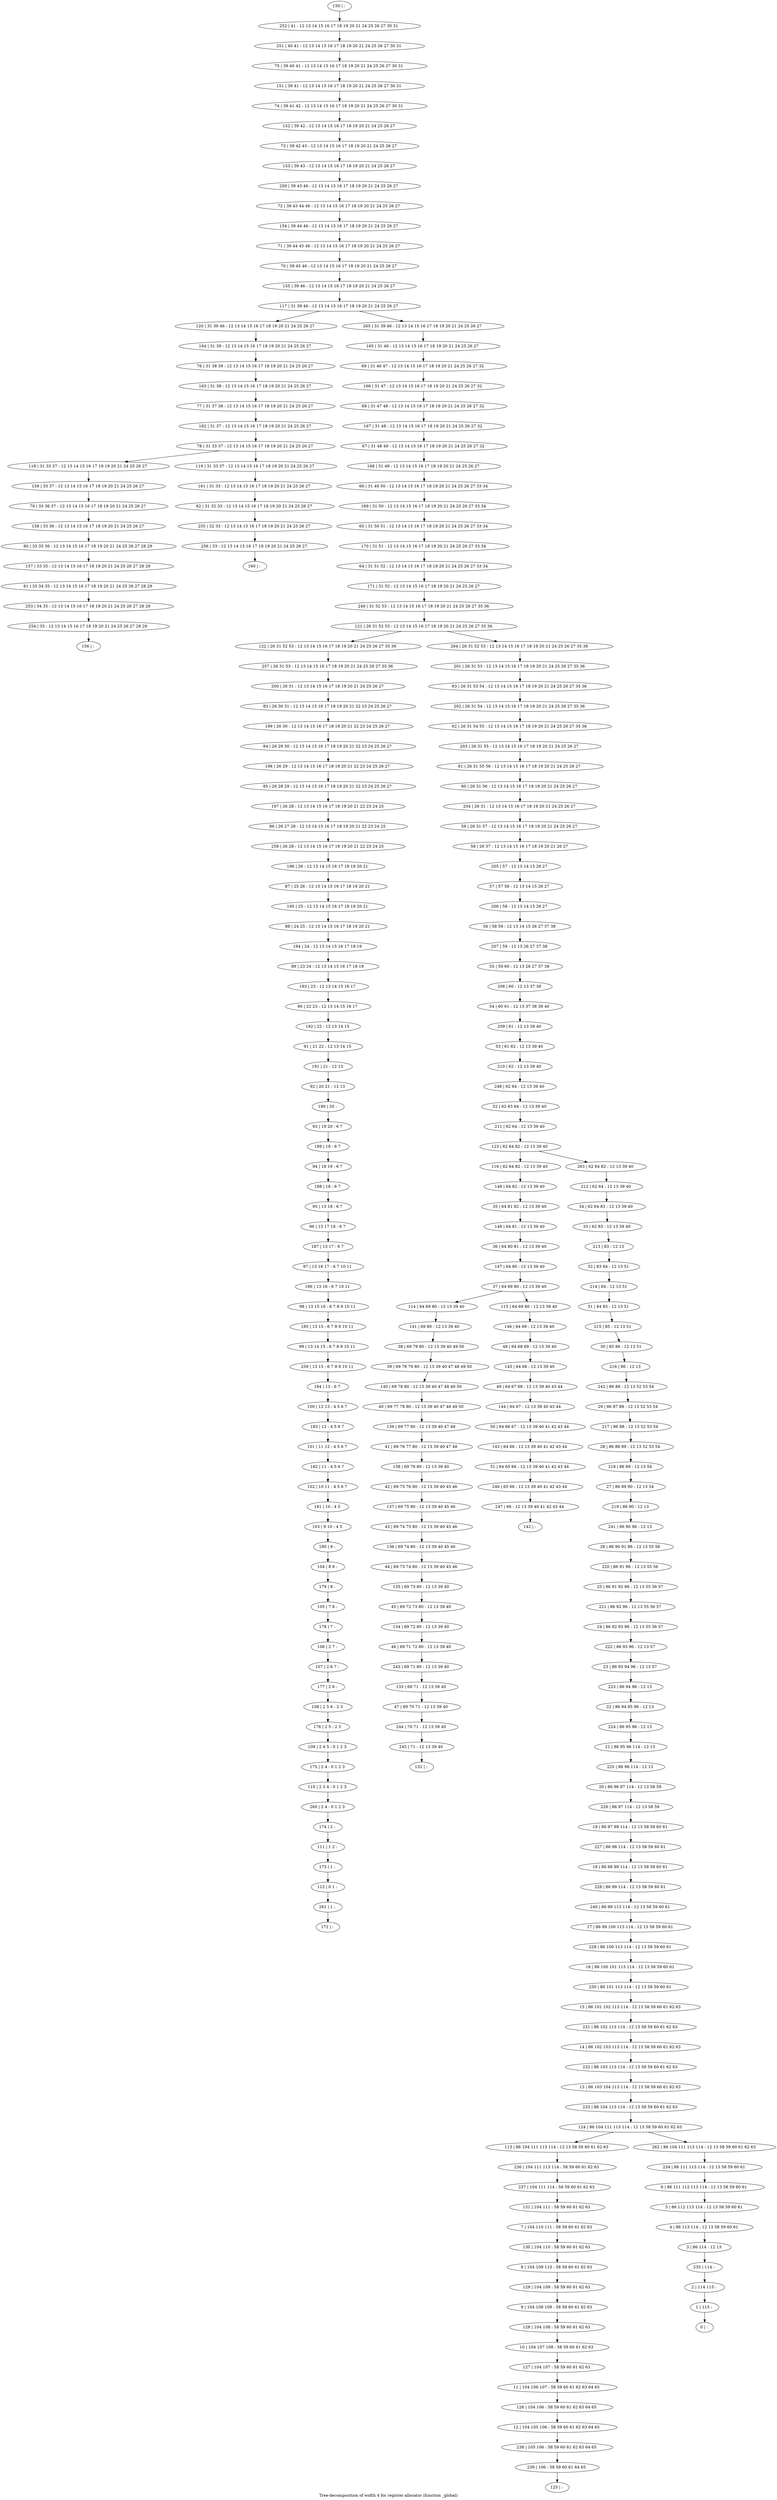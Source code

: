 digraph G {
graph [label="Tree-decomposition of width 4 for register allocator (function _global)"]
0[label="0 | : "];
1[label="1 | 115 : "];
2[label="2 | 114 115 : "];
3[label="3 | 86 114 : 12 13 "];
4[label="4 | 86 113 114 : 12 13 58 59 60 61 "];
5[label="5 | 86 112 113 114 : 12 13 58 59 60 61 "];
6[label="6 | 86 111 112 113 114 : 12 13 58 59 60 61 "];
7[label="7 | 104 110 111 : 58 59 60 61 62 63 "];
8[label="8 | 104 109 110 : 58 59 60 61 62 63 "];
9[label="9 | 104 108 109 : 58 59 60 61 62 63 "];
10[label="10 | 104 107 108 : 58 59 60 61 62 63 "];
11[label="11 | 104 106 107 : 58 59 60 61 62 63 64 65 "];
12[label="12 | 104 105 106 : 58 59 60 61 62 63 64 65 "];
13[label="13 | 86 103 104 113 114 : 12 13 58 59 60 61 62 63 "];
14[label="14 | 86 102 103 113 114 : 12 13 58 59 60 61 62 63 "];
15[label="15 | 86 101 102 113 114 : 12 13 58 59 60 61 62 63 "];
16[label="16 | 86 100 101 113 114 : 12 13 58 59 60 61 "];
17[label="17 | 86 99 100 113 114 : 12 13 58 59 60 61 "];
18[label="18 | 86 98 99 114 : 12 13 58 59 60 61 "];
19[label="19 | 86 97 98 114 : 12 13 58 59 60 61 "];
20[label="20 | 86 96 97 114 : 12 13 58 59 "];
21[label="21 | 86 95 96 114 : 12 13 "];
22[label="22 | 86 94 95 96 : 12 13 "];
23[label="23 | 86 93 94 96 : 12 13 57 "];
24[label="24 | 86 92 93 96 : 12 13 55 56 57 "];
25[label="25 | 86 91 92 96 : 12 13 55 56 57 "];
26[label="26 | 86 90 91 96 : 12 13 55 56 "];
27[label="27 | 86 89 90 : 12 13 54 "];
28[label="28 | 86 88 89 : 12 13 52 53 54 "];
29[label="29 | 86 87 88 : 12 13 52 53 54 "];
30[label="30 | 85 86 : 12 13 51 "];
31[label="31 | 84 85 : 12 13 51 "];
32[label="32 | 83 84 : 12 13 51 "];
33[label="33 | 62 83 : 12 13 39 40 "];
34[label="34 | 62 64 83 : 12 13 39 40 "];
35[label="35 | 64 81 82 : 12 13 39 40 "];
36[label="36 | 64 80 81 : 12 13 39 40 "];
37[label="37 | 64 69 80 : 12 13 39 40 "];
38[label="38 | 69 79 80 : 12 13 39 40 49 50 "];
39[label="39 | 69 78 79 80 : 12 13 39 40 47 48 49 50 "];
40[label="40 | 69 77 78 80 : 12 13 39 40 47 48 49 50 "];
41[label="41 | 69 76 77 80 : 12 13 39 40 47 48 "];
42[label="42 | 69 75 76 80 : 12 13 39 40 45 46 "];
43[label="43 | 69 74 75 80 : 12 13 39 40 45 46 "];
44[label="44 | 69 73 74 80 : 12 13 39 40 45 46 "];
45[label="45 | 69 72 73 80 : 12 13 39 40 "];
46[label="46 | 69 71 72 80 : 12 13 39 40 "];
47[label="47 | 69 70 71 : 12 13 39 40 "];
48[label="48 | 64 68 69 : 12 13 39 40 "];
49[label="49 | 64 67 68 : 12 13 39 40 43 44 "];
50[label="50 | 64 66 67 : 12 13 39 40 41 42 43 44 "];
51[label="51 | 64 65 66 : 12 13 39 40 41 42 43 44 "];
52[label="52 | 62 63 64 : 12 13 39 40 "];
53[label="53 | 61 62 : 12 13 39 40 "];
54[label="54 | 60 61 : 12 13 37 38 39 40 "];
55[label="55 | 59 60 : 12 13 26 27 37 38 "];
56[label="56 | 58 59 : 12 13 14 15 26 27 37 38 "];
57[label="57 | 57 58 : 12 13 14 15 26 27 "];
58[label="58 | 26 57 : 12 13 14 15 16 17 18 19 20 21 26 27 "];
59[label="59 | 26 31 57 : 12 13 14 15 16 17 18 19 20 21 24 25 26 27 "];
60[label="60 | 26 31 56 : 12 13 14 15 16 17 18 19 20 21 24 25 26 27 "];
61[label="61 | 26 31 55 56 : 12 13 14 15 16 17 18 19 20 21 24 25 26 27 "];
62[label="62 | 26 31 54 55 : 12 13 14 15 16 17 18 19 20 21 24 25 26 27 35 36 "];
63[label="63 | 26 31 53 54 : 12 13 14 15 16 17 18 19 20 21 24 25 26 27 35 36 "];
64[label="64 | 31 51 52 : 12 13 14 15 16 17 18 19 20 21 24 25 26 27 33 34 "];
65[label="65 | 31 50 51 : 12 13 14 15 16 17 18 19 20 21 24 25 26 27 33 34 "];
66[label="66 | 31 49 50 : 12 13 14 15 16 17 18 19 20 21 24 25 26 27 33 34 "];
67[label="67 | 31 48 49 : 12 13 14 15 16 17 18 19 20 21 24 25 26 27 32 "];
68[label="68 | 31 47 48 : 12 13 14 15 16 17 18 19 20 21 24 25 26 27 32 "];
69[label="69 | 31 46 47 : 12 13 14 15 16 17 18 19 20 21 24 25 26 27 32 "];
70[label="70 | 39 45 46 : 12 13 14 15 16 17 18 19 20 21 24 25 26 27 "];
71[label="71 | 39 44 45 46 : 12 13 14 15 16 17 18 19 20 21 24 25 26 27 "];
72[label="72 | 39 43 44 46 : 12 13 14 15 16 17 18 19 20 21 24 25 26 27 "];
73[label="73 | 39 42 43 : 12 13 14 15 16 17 18 19 20 21 24 25 26 27 "];
74[label="74 | 39 41 42 : 12 13 14 15 16 17 18 19 20 21 24 25 26 27 30 31 "];
75[label="75 | 39 40 41 : 12 13 14 15 16 17 18 19 20 21 24 25 26 27 30 31 "];
76[label="76 | 31 38 39 : 12 13 14 15 16 17 18 19 20 21 24 25 26 27 "];
77[label="77 | 31 37 38 : 12 13 14 15 16 17 18 19 20 21 24 25 26 27 "];
78[label="78 | 31 33 37 : 12 13 14 15 16 17 18 19 20 21 24 25 26 27 "];
79[label="79 | 33 36 37 : 12 13 14 15 16 17 18 19 20 21 24 25 26 27 "];
80[label="80 | 33 35 36 : 12 13 14 15 16 17 18 19 20 21 24 25 26 27 28 29 "];
81[label="81 | 33 34 35 : 12 13 14 15 16 17 18 19 20 21 24 25 26 27 28 29 "];
82[label="82 | 31 32 33 : 12 13 14 15 16 17 18 19 20 21 24 25 26 27 "];
83[label="83 | 26 30 31 : 12 13 14 15 16 17 18 19 20 21 22 23 24 25 26 27 "];
84[label="84 | 26 29 30 : 12 13 14 15 16 17 18 19 20 21 22 23 24 25 26 27 "];
85[label="85 | 26 28 29 : 12 13 14 15 16 17 18 19 20 21 22 23 24 25 26 27 "];
86[label="86 | 26 27 28 : 12 13 14 15 16 17 18 19 20 21 22 23 24 25 "];
87[label="87 | 25 26 : 12 13 14 15 16 17 18 19 20 21 "];
88[label="88 | 24 25 : 12 13 14 15 16 17 18 19 20 21 "];
89[label="89 | 23 24 : 12 13 14 15 16 17 18 19 "];
90[label="90 | 22 23 : 12 13 14 15 16 17 "];
91[label="91 | 21 22 : 12 13 14 15 "];
92[label="92 | 20 21 : 12 13 "];
93[label="93 | 19 20 : 6 7 "];
94[label="94 | 18 19 : 6 7 "];
95[label="95 | 13 18 : 6 7 "];
96[label="96 | 13 17 18 : 6 7 "];
97[label="97 | 13 16 17 : 6 7 10 11 "];
98[label="98 | 13 15 16 : 6 7 8 9 10 11 "];
99[label="99 | 13 14 15 : 6 7 8 9 10 11 "];
100[label="100 | 12 13 : 4 5 6 7 "];
101[label="101 | 11 12 : 4 5 6 7 "];
102[label="102 | 10 11 : 4 5 6 7 "];
103[label="103 | 9 10 : 4 5 "];
104[label="104 | 8 9 : "];
105[label="105 | 7 8 : "];
106[label="106 | 2 7 : "];
107[label="107 | 2 6 7 : "];
108[label="108 | 2 5 6 : 2 3 "];
109[label="109 | 2 4 5 : 0 1 2 3 "];
110[label="110 | 2 3 4 : 0 1 2 3 "];
111[label="111 | 1 2 : "];
112[label="112 | 0 1 : "];
113[label="113 | 86 104 111 113 114 : 12 13 58 59 60 61 62 63 "];
114[label="114 | 64 69 80 : 12 13 39 40 "];
115[label="115 | 64 69 80 : 12 13 39 40 "];
116[label="116 | 62 64 82 : 12 13 39 40 "];
117[label="117 | 31 39 46 : 12 13 14 15 16 17 18 19 20 21 24 25 26 27 "];
118[label="118 | 31 33 37 : 12 13 14 15 16 17 18 19 20 21 24 25 26 27 "];
119[label="119 | 31 33 37 : 12 13 14 15 16 17 18 19 20 21 24 25 26 27 "];
120[label="120 | 31 39 46 : 12 13 14 15 16 17 18 19 20 21 24 25 26 27 "];
121[label="121 | 26 31 52 53 : 12 13 14 15 16 17 18 19 20 21 24 25 26 27 35 36 "];
122[label="122 | 26 31 52 53 : 12 13 14 15 16 17 18 19 20 21 24 25 26 27 35 36 "];
123[label="123 | 62 64 82 : 12 13 39 40 "];
124[label="124 | 86 104 111 113 114 : 12 13 58 59 60 61 62 63 "];
125[label="125 | : "];
126[label="126 | 104 106 : 58 59 60 61 62 63 64 65 "];
127[label="127 | 104 107 : 58 59 60 61 62 63 "];
128[label="128 | 104 108 : 58 59 60 61 62 63 "];
129[label="129 | 104 109 : 58 59 60 61 62 63 "];
130[label="130 | 104 110 : 58 59 60 61 62 63 "];
131[label="131 | 104 111 : 58 59 60 61 62 63 "];
132[label="132 | : "];
133[label="133 | 69 71 : 12 13 39 40 "];
134[label="134 | 69 72 80 : 12 13 39 40 "];
135[label="135 | 69 73 80 : 12 13 39 40 "];
136[label="136 | 69 74 80 : 12 13 39 40 45 46 "];
137[label="137 | 69 75 80 : 12 13 39 40 45 46 "];
138[label="138 | 69 76 80 : 12 13 39 40 "];
139[label="139 | 69 77 80 : 12 13 39 40 47 48 "];
140[label="140 | 69 78 80 : 12 13 39 40 47 48 49 50 "];
141[label="141 | 69 80 : 12 13 39 40 "];
142[label="142 | : "];
143[label="143 | 64 66 : 12 13 39 40 41 42 43 44 "];
144[label="144 | 64 67 : 12 13 39 40 43 44 "];
145[label="145 | 64 68 : 12 13 39 40 "];
146[label="146 | 64 69 : 12 13 39 40 "];
147[label="147 | 64 80 : 12 13 39 40 "];
148[label="148 | 64 81 : 12 13 39 40 "];
149[label="149 | 64 82 : 12 13 39 40 "];
150[label="150 | : "];
151[label="151 | 39 41 : 12 13 14 15 16 17 18 19 20 21 24 25 26 27 30 31 "];
152[label="152 | 39 42 : 12 13 14 15 16 17 18 19 20 21 24 25 26 27 "];
153[label="153 | 39 43 : 12 13 14 15 16 17 18 19 20 21 24 25 26 27 "];
154[label="154 | 39 44 46 : 12 13 14 15 16 17 18 19 20 21 24 25 26 27 "];
155[label="155 | 39 46 : 12 13 14 15 16 17 18 19 20 21 24 25 26 27 "];
156[label="156 | : "];
157[label="157 | 33 35 : 12 13 14 15 16 17 18 19 20 21 24 25 26 27 28 29 "];
158[label="158 | 33 36 : 12 13 14 15 16 17 18 19 20 21 24 25 26 27 "];
159[label="159 | 33 37 : 12 13 14 15 16 17 18 19 20 21 24 25 26 27 "];
160[label="160 | : "];
161[label="161 | 31 33 : 12 13 14 15 16 17 18 19 20 21 24 25 26 27 "];
162[label="162 | 31 37 : 12 13 14 15 16 17 18 19 20 21 24 25 26 27 "];
163[label="163 | 31 38 : 12 13 14 15 16 17 18 19 20 21 24 25 26 27 "];
164[label="164 | 31 39 : 12 13 14 15 16 17 18 19 20 21 24 25 26 27 "];
165[label="165 | 31 46 : 12 13 14 15 16 17 18 19 20 21 24 25 26 27 "];
166[label="166 | 31 47 : 12 13 14 15 16 17 18 19 20 21 24 25 26 27 32 "];
167[label="167 | 31 48 : 12 13 14 15 16 17 18 19 20 21 24 25 26 27 32 "];
168[label="168 | 31 49 : 12 13 14 15 16 17 18 19 20 21 24 25 26 27 "];
169[label="169 | 31 50 : 12 13 14 15 16 17 18 19 20 21 24 25 26 27 33 34 "];
170[label="170 | 31 51 : 12 13 14 15 16 17 18 19 20 21 24 25 26 27 33 34 "];
171[label="171 | 31 52 : 12 13 14 15 16 17 18 19 20 21 24 25 26 27 "];
172[label="172 | : "];
173[label="173 | 1 : "];
174[label="174 | 2 : "];
175[label="175 | 2 4 : 0 1 2 3 "];
176[label="176 | 2 5 : 2 3 "];
177[label="177 | 2 6 : "];
178[label="178 | 7 : "];
179[label="179 | 8 : "];
180[label="180 | 9 : "];
181[label="181 | 10 : 4 5 "];
182[label="182 | 11 : 4 5 6 7 "];
183[label="183 | 12 : 4 5 6 7 "];
184[label="184 | 13 : 6 7 "];
185[label="185 | 13 15 : 6 7 8 9 10 11 "];
186[label="186 | 13 16 : 6 7 10 11 "];
187[label="187 | 13 17 : 6 7 "];
188[label="188 | 18 : 6 7 "];
189[label="189 | 19 : 6 7 "];
190[label="190 | 20 : "];
191[label="191 | 21 : 12 13 "];
192[label="192 | 22 : 12 13 14 15 "];
193[label="193 | 23 : 12 13 14 15 16 17 "];
194[label="194 | 24 : 12 13 14 15 16 17 18 19 "];
195[label="195 | 25 : 12 13 14 15 16 17 18 19 20 21 "];
196[label="196 | 26 : 12 13 14 15 16 17 18 19 20 21 "];
197[label="197 | 26 28 : 12 13 14 15 16 17 18 19 20 21 22 23 24 25 "];
198[label="198 | 26 29 : 12 13 14 15 16 17 18 19 20 21 22 23 24 25 26 27 "];
199[label="199 | 26 30 : 12 13 14 15 16 17 18 19 20 21 22 23 24 25 26 27 "];
200[label="200 | 26 31 : 12 13 14 15 16 17 18 19 20 21 24 25 26 27 "];
201[label="201 | 26 31 53 : 12 13 14 15 16 17 18 19 20 21 24 25 26 27 35 36 "];
202[label="202 | 26 31 54 : 12 13 14 15 16 17 18 19 20 21 24 25 26 27 35 36 "];
203[label="203 | 26 31 55 : 12 13 14 15 16 17 18 19 20 21 24 25 26 27 "];
204[label="204 | 26 31 : 12 13 14 15 16 17 18 19 20 21 24 25 26 27 "];
205[label="205 | 57 : 12 13 14 15 26 27 "];
206[label="206 | 58 : 12 13 14 15 26 27 "];
207[label="207 | 59 : 12 13 26 27 37 38 "];
208[label="208 | 60 : 12 13 37 38 "];
209[label="209 | 61 : 12 13 39 40 "];
210[label="210 | 62 : 12 13 39 40 "];
211[label="211 | 62 64 : 12 13 39 40 "];
212[label="212 | 62 64 : 12 13 39 40 "];
213[label="213 | 83 : 12 13 "];
214[label="214 | 84 : 12 13 51 "];
215[label="215 | 85 : 12 13 51 "];
216[label="216 | 86 : 12 13 "];
217[label="217 | 86 88 : 12 13 52 53 54 "];
218[label="218 | 86 89 : 12 13 54 "];
219[label="219 | 86 90 : 12 13 "];
220[label="220 | 86 91 96 : 12 13 55 56 "];
221[label="221 | 86 92 96 : 12 13 55 56 57 "];
222[label="222 | 86 93 96 : 12 13 57 "];
223[label="223 | 86 94 96 : 12 13 "];
224[label="224 | 86 95 96 : 12 13 "];
225[label="225 | 86 96 114 : 12 13 "];
226[label="226 | 86 97 114 : 12 13 58 59 "];
227[label="227 | 86 98 114 : 12 13 58 59 60 61 "];
228[label="228 | 86 99 114 : 12 13 58 59 60 61 "];
229[label="229 | 86 100 113 114 : 12 13 58 59 60 61 "];
230[label="230 | 86 101 113 114 : 12 13 58 59 60 61 "];
231[label="231 | 86 102 113 114 : 12 13 58 59 60 61 62 63 "];
232[label="232 | 86 103 113 114 : 12 13 58 59 60 61 62 63 "];
233[label="233 | 86 104 113 114 : 12 13 58 59 60 61 62 63 "];
234[label="234 | 86 111 113 114 : 12 13 58 59 60 61 "];
235[label="235 | 114 : "];
236[label="236 | 104 111 113 114 : 58 59 60 61 62 63 "];
237[label="237 | 104 111 114 : 58 59 60 61 62 63 "];
238[label="238 | 105 106 : 58 59 60 61 62 63 64 65 "];
239[label="239 | 106 : 58 59 60 61 64 65 "];
240[label="240 | 86 99 113 114 : 12 13 58 59 60 61 "];
241[label="241 | 86 90 96 : 12 13 "];
242[label="242 | 86 88 : 12 13 52 53 54 "];
243[label="243 | 69 71 80 : 12 13 39 40 "];
244[label="244 | 70 71 : 12 13 39 40 "];
245[label="245 | 71 : 12 13 39 40 "];
246[label="246 | 65 66 : 12 13 39 40 41 42 43 44 "];
247[label="247 | 66 : 12 13 39 40 41 42 43 44 "];
248[label="248 | 62 64 : 12 13 39 40 "];
249[label="249 | 31 52 53 : 12 13 14 15 16 17 18 19 20 21 24 25 26 27 35 36 "];
250[label="250 | 39 43 46 : 12 13 14 15 16 17 18 19 20 21 24 25 26 27 "];
251[label="251 | 40 41 : 12 13 14 15 16 17 18 19 20 21 24 25 26 27 30 31 "];
252[label="252 | 41 : 12 13 14 15 16 17 18 19 20 21 24 25 26 27 30 31 "];
253[label="253 | 34 35 : 12 13 14 15 16 17 18 19 20 21 24 25 26 27 28 29 "];
254[label="254 | 35 : 12 13 14 15 16 17 18 19 20 21 24 25 26 27 28 29 "];
255[label="255 | 32 33 : 12 13 14 15 16 17 18 19 20 21 24 25 26 27 "];
256[label="256 | 33 : 12 13 14 15 16 17 18 19 20 21 24 25 26 27 "];
257[label="257 | 26 31 53 : 12 13 14 15 16 17 18 19 20 21 24 25 26 27 35 36 "];
258[label="258 | 26 28 : 12 13 14 15 16 17 18 19 20 21 22 23 24 25 "];
259[label="259 | 13 15 : 6 7 8 9 10 11 "];
260[label="260 | 2 4 : 0 1 2 3 "];
261[label="261 | 1 : "];
262[label="262 | 86 104 111 113 114 : 12 13 58 59 60 61 62 63 "];
263[label="263 | 62 64 82 : 12 13 39 40 "];
264[label="264 | 26 31 52 53 : 12 13 14 15 16 17 18 19 20 21 24 25 26 27 35 36 "];
265[label="265 | 31 39 46 : 12 13 14 15 16 17 18 19 20 21 24 25 26 27 "];
38->39 ;
95->96 ;
106->107 ;
37->114 ;
37->115 ;
78->118 ;
78->119 ;
126->12 ;
11->126 ;
127->11 ;
10->127 ;
128->10 ;
9->128 ;
129->9 ;
8->129 ;
130->8 ;
7->130 ;
131->7 ;
133->47 ;
134->46 ;
45->134 ;
135->45 ;
44->135 ;
136->44 ;
43->136 ;
137->43 ;
42->137 ;
138->42 ;
41->138 ;
139->41 ;
40->139 ;
140->40 ;
39->140 ;
141->38 ;
114->141 ;
143->51 ;
50->143 ;
144->50 ;
49->144 ;
145->49 ;
48->145 ;
146->48 ;
115->146 ;
147->37 ;
36->147 ;
148->36 ;
35->148 ;
149->35 ;
116->149 ;
157->81 ;
80->157 ;
158->80 ;
79->158 ;
159->79 ;
118->159 ;
161->82 ;
119->161 ;
162->78 ;
77->162 ;
163->77 ;
76->163 ;
164->76 ;
120->164 ;
173->112 ;
111->173 ;
174->111 ;
175->110 ;
109->175 ;
176->109 ;
108->176 ;
177->108 ;
107->177 ;
178->106 ;
105->178 ;
179->105 ;
104->179 ;
180->104 ;
103->180 ;
181->103 ;
102->181 ;
182->102 ;
101->182 ;
183->101 ;
100->183 ;
184->100 ;
185->99 ;
98->185 ;
186->98 ;
97->186 ;
187->97 ;
96->187 ;
188->95 ;
94->188 ;
189->94 ;
93->189 ;
190->93 ;
92->190 ;
191->92 ;
91->191 ;
192->91 ;
90->192 ;
193->90 ;
89->193 ;
194->89 ;
88->194 ;
195->88 ;
87->195 ;
196->87 ;
197->86 ;
85->197 ;
198->85 ;
84->198 ;
199->84 ;
83->199 ;
200->83 ;
113->236 ;
237->131 ;
236->237 ;
12->238 ;
239->125 ;
238->239 ;
243->133 ;
46->243 ;
47->244 ;
245->132 ;
244->245 ;
51->246 ;
247->142 ;
246->247 ;
81->253 ;
254->156 ;
253->254 ;
82->255 ;
256->160 ;
255->256 ;
257->200 ;
122->257 ;
258->196 ;
86->258 ;
259->184 ;
99->259 ;
260->174 ;
110->260 ;
261->172 ;
112->261 ;
150->252 ;
252->251 ;
251->75 ;
75->151 ;
151->74 ;
74->152 ;
152->73 ;
73->153 ;
153->250 ;
250->72 ;
72->154 ;
154->71 ;
71->70 ;
70->155 ;
155->117 ;
165->69 ;
69->166 ;
166->68 ;
68->167 ;
167->67 ;
67->168 ;
168->66 ;
66->169 ;
169->65 ;
65->170 ;
170->64 ;
64->171 ;
171->249 ;
249->121 ;
201->63 ;
63->202 ;
202->62 ;
62->203 ;
203->61 ;
61->60 ;
60->204 ;
204->59 ;
59->58 ;
58->205 ;
205->57 ;
57->206 ;
206->56 ;
56->207 ;
207->55 ;
55->208 ;
208->54 ;
54->209 ;
209->53 ;
53->210 ;
210->248 ;
248->52 ;
52->211 ;
211->123 ;
212->34 ;
34->33 ;
33->213 ;
213->32 ;
32->214 ;
214->31 ;
31->215 ;
215->30 ;
30->216 ;
216->242 ;
242->29 ;
29->217 ;
217->28 ;
28->218 ;
218->27 ;
27->219 ;
219->241 ;
241->26 ;
26->220 ;
220->25 ;
25->221 ;
221->24 ;
24->222 ;
222->23 ;
23->223 ;
223->22 ;
22->224 ;
224->21 ;
21->225 ;
225->20 ;
20->226 ;
226->19 ;
19->227 ;
227->18 ;
18->228 ;
228->240 ;
240->17 ;
17->229 ;
229->16 ;
16->230 ;
230->15 ;
15->231 ;
231->14 ;
14->232 ;
232->13 ;
13->233 ;
233->124 ;
234->6 ;
6->5 ;
5->4 ;
4->3 ;
3->235 ;
235->2 ;
2->1 ;
1->0 ;
262->234 ;
263->212 ;
264->201 ;
265->165 ;
124->113 ;
124->262 ;
123->116 ;
123->263 ;
121->122 ;
121->264 ;
117->120 ;
117->265 ;
}

